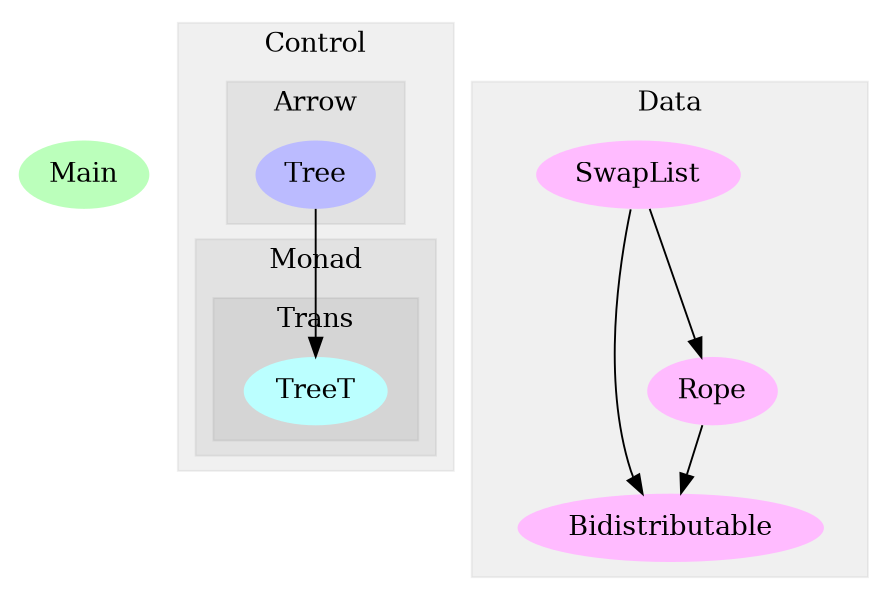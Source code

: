 digraph G {
size="6,4";
ratio="fill";
u5[label="Main",style="filled",fillcolor="#bbffbb",penwidth="0"];
subgraph cluster_0 {
label="Control";
color="#0000000F";
style="filled";
subgraph cluster_1 {
label="Arrow";
color="#0000000F";
style="filled";
u1[label="Tree",style="filled",fillcolor="#bbbbff",penwidth="0"];

}
subgraph cluster_2 {
label="Monad";
color="#0000000F";
style="filled";
subgraph cluster_3 {
label="Trans";
color="#0000000F";
style="filled";
u0[label="TreeT",style="filled",fillcolor="#bbffff",penwidth="0"];

}

}

}
subgraph cluster_4 {
label="Data";
color="#0000000F";
style="filled";
u2[label="Bidistributable",style="filled",fillcolor="#ffbbff",penwidth="0"];
u3[label="Rope",style="filled",fillcolor="#ffbbff",penwidth="0"];
u4[label="SwapList",style="filled",fillcolor="#ffbbff",penwidth="0"];

}
u1 -> u0;
u3 -> u2;
u4 -> u2;
u4 -> u3;

}
